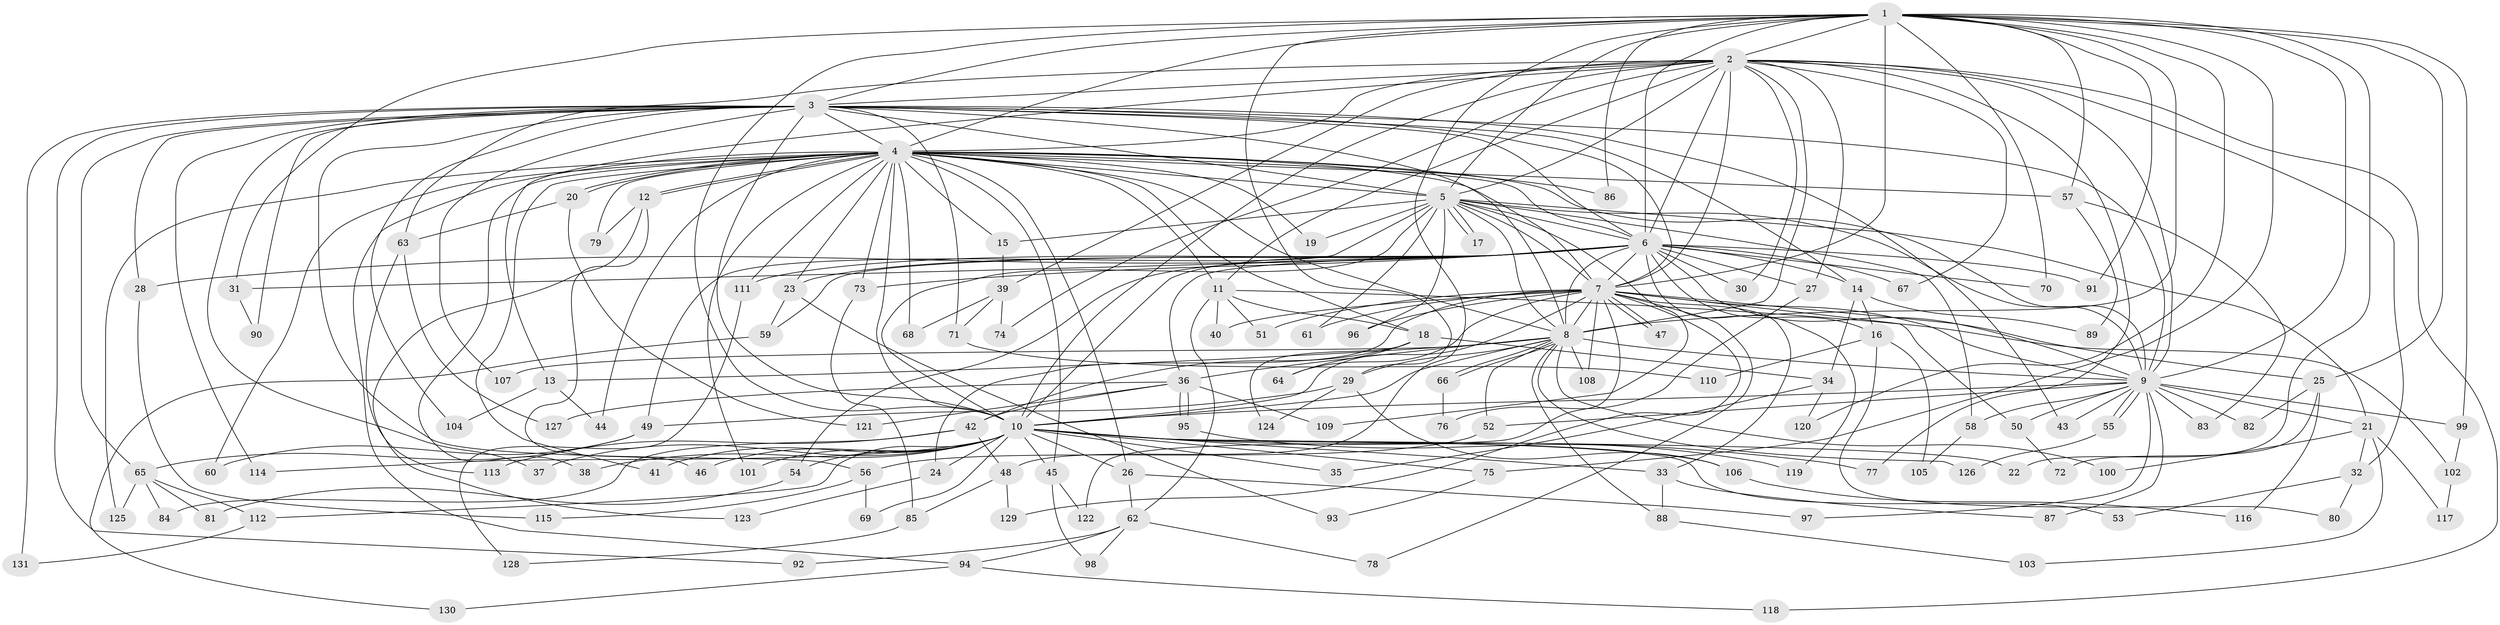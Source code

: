 // coarse degree distribution, {16: 0.02564102564102564, 1: 0.48717948717948717, 2: 0.358974358974359, 18: 0.02564102564102564, 6: 0.02564102564102564, 5: 0.02564102564102564, 24: 0.02564102564102564, 4: 0.02564102564102564}
// Generated by graph-tools (version 1.1) at 2025/47/03/04/25 21:47:27]
// undirected, 131 vertices, 287 edges
graph export_dot {
graph [start="1"]
  node [color=gray90,style=filled];
  1;
  2;
  3;
  4;
  5;
  6;
  7;
  8;
  9;
  10;
  11;
  12;
  13;
  14;
  15;
  16;
  17;
  18;
  19;
  20;
  21;
  22;
  23;
  24;
  25;
  26;
  27;
  28;
  29;
  30;
  31;
  32;
  33;
  34;
  35;
  36;
  37;
  38;
  39;
  40;
  41;
  42;
  43;
  44;
  45;
  46;
  47;
  48;
  49;
  50;
  51;
  52;
  53;
  54;
  55;
  56;
  57;
  58;
  59;
  60;
  61;
  62;
  63;
  64;
  65;
  66;
  67;
  68;
  69;
  70;
  71;
  72;
  73;
  74;
  75;
  76;
  77;
  78;
  79;
  80;
  81;
  82;
  83;
  84;
  85;
  86;
  87;
  88;
  89;
  90;
  91;
  92;
  93;
  94;
  95;
  96;
  97;
  98;
  99;
  100;
  101;
  102;
  103;
  104;
  105;
  106;
  107;
  108;
  109;
  110;
  111;
  112;
  113;
  114;
  115;
  116;
  117;
  118;
  119;
  120;
  121;
  122;
  123;
  124;
  125;
  126;
  127;
  128;
  129;
  130;
  131;
  1 -- 2;
  1 -- 3;
  1 -- 4;
  1 -- 5;
  1 -- 6;
  1 -- 7;
  1 -- 8;
  1 -- 9;
  1 -- 10;
  1 -- 22;
  1 -- 25;
  1 -- 29;
  1 -- 31;
  1 -- 48;
  1 -- 57;
  1 -- 70;
  1 -- 75;
  1 -- 86;
  1 -- 91;
  1 -- 99;
  1 -- 120;
  2 -- 3;
  2 -- 4;
  2 -- 5;
  2 -- 6;
  2 -- 7;
  2 -- 8;
  2 -- 9;
  2 -- 10;
  2 -- 11;
  2 -- 13;
  2 -- 27;
  2 -- 30;
  2 -- 32;
  2 -- 39;
  2 -- 63;
  2 -- 67;
  2 -- 74;
  2 -- 77;
  2 -- 118;
  3 -- 4;
  3 -- 5;
  3 -- 6;
  3 -- 7;
  3 -- 8;
  3 -- 9;
  3 -- 10;
  3 -- 14;
  3 -- 28;
  3 -- 37;
  3 -- 43;
  3 -- 56;
  3 -- 65;
  3 -- 71;
  3 -- 90;
  3 -- 92;
  3 -- 104;
  3 -- 107;
  3 -- 114;
  3 -- 131;
  4 -- 5;
  4 -- 6;
  4 -- 7;
  4 -- 8;
  4 -- 9;
  4 -- 10;
  4 -- 11;
  4 -- 12;
  4 -- 12;
  4 -- 15;
  4 -- 18;
  4 -- 19;
  4 -- 20;
  4 -- 20;
  4 -- 23;
  4 -- 26;
  4 -- 38;
  4 -- 41;
  4 -- 44;
  4 -- 45;
  4 -- 57;
  4 -- 60;
  4 -- 68;
  4 -- 73;
  4 -- 79;
  4 -- 86;
  4 -- 94;
  4 -- 101;
  4 -- 111;
  4 -- 125;
  5 -- 6;
  5 -- 7;
  5 -- 8;
  5 -- 9;
  5 -- 10;
  5 -- 15;
  5 -- 17;
  5 -- 17;
  5 -- 19;
  5 -- 21;
  5 -- 49;
  5 -- 58;
  5 -- 61;
  5 -- 96;
  5 -- 109;
  6 -- 7;
  6 -- 8;
  6 -- 9;
  6 -- 10;
  6 -- 14;
  6 -- 16;
  6 -- 23;
  6 -- 27;
  6 -- 28;
  6 -- 30;
  6 -- 31;
  6 -- 36;
  6 -- 54;
  6 -- 59;
  6 -- 67;
  6 -- 70;
  6 -- 73;
  6 -- 91;
  6 -- 111;
  6 -- 119;
  7 -- 8;
  7 -- 9;
  7 -- 10;
  7 -- 24;
  7 -- 25;
  7 -- 33;
  7 -- 40;
  7 -- 47;
  7 -- 47;
  7 -- 50;
  7 -- 51;
  7 -- 61;
  7 -- 64;
  7 -- 78;
  7 -- 96;
  7 -- 108;
  7 -- 122;
  7 -- 129;
  8 -- 9;
  8 -- 10;
  8 -- 13;
  8 -- 29;
  8 -- 36;
  8 -- 52;
  8 -- 66;
  8 -- 66;
  8 -- 88;
  8 -- 100;
  8 -- 107;
  8 -- 108;
  8 -- 126;
  9 -- 10;
  9 -- 21;
  9 -- 43;
  9 -- 50;
  9 -- 52;
  9 -- 55;
  9 -- 55;
  9 -- 58;
  9 -- 82;
  9 -- 83;
  9 -- 87;
  9 -- 97;
  9 -- 99;
  10 -- 22;
  10 -- 24;
  10 -- 26;
  10 -- 33;
  10 -- 35;
  10 -- 37;
  10 -- 38;
  10 -- 41;
  10 -- 45;
  10 -- 46;
  10 -- 53;
  10 -- 54;
  10 -- 69;
  10 -- 75;
  10 -- 77;
  10 -- 101;
  10 -- 106;
  10 -- 112;
  10 -- 114;
  11 -- 18;
  11 -- 40;
  11 -- 51;
  11 -- 62;
  11 -- 102;
  12 -- 46;
  12 -- 79;
  12 -- 123;
  13 -- 44;
  13 -- 104;
  14 -- 16;
  14 -- 34;
  14 -- 89;
  15 -- 39;
  16 -- 80;
  16 -- 105;
  16 -- 110;
  18 -- 34;
  18 -- 42;
  18 -- 64;
  18 -- 124;
  20 -- 63;
  20 -- 121;
  21 -- 32;
  21 -- 100;
  21 -- 103;
  21 -- 117;
  23 -- 59;
  23 -- 93;
  24 -- 123;
  25 -- 72;
  25 -- 82;
  25 -- 116;
  26 -- 62;
  26 -- 97;
  27 -- 76;
  28 -- 115;
  29 -- 49;
  29 -- 106;
  29 -- 124;
  31 -- 90;
  32 -- 53;
  32 -- 80;
  33 -- 87;
  33 -- 88;
  34 -- 35;
  34 -- 120;
  36 -- 42;
  36 -- 95;
  36 -- 95;
  36 -- 109;
  36 -- 121;
  36 -- 127;
  39 -- 68;
  39 -- 71;
  39 -- 74;
  42 -- 48;
  42 -- 84;
  42 -- 113;
  45 -- 98;
  45 -- 122;
  48 -- 85;
  48 -- 129;
  49 -- 60;
  49 -- 65;
  50 -- 72;
  52 -- 56;
  54 -- 81;
  55 -- 126;
  56 -- 69;
  56 -- 115;
  57 -- 83;
  57 -- 89;
  58 -- 105;
  59 -- 130;
  62 -- 78;
  62 -- 92;
  62 -- 94;
  62 -- 98;
  63 -- 113;
  63 -- 127;
  65 -- 81;
  65 -- 84;
  65 -- 112;
  65 -- 125;
  66 -- 76;
  71 -- 110;
  73 -- 85;
  75 -- 93;
  85 -- 128;
  88 -- 103;
  94 -- 118;
  94 -- 130;
  95 -- 119;
  99 -- 102;
  102 -- 117;
  106 -- 116;
  111 -- 128;
  112 -- 131;
}

